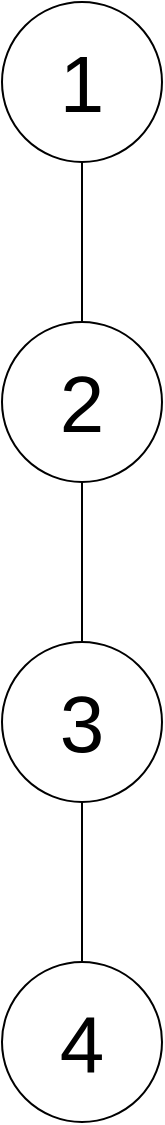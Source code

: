 <mxfile version="24.5.4" type="device" pages="4">
  <diagram name="Page-1" id="sa3JaRb4zAh7xSFOsgYo">
    <mxGraphModel dx="1176" dy="738" grid="1" gridSize="10" guides="1" tooltips="1" connect="1" arrows="1" fold="1" page="1" pageScale="1" pageWidth="850" pageHeight="1100" math="0" shadow="0">
      <root>
        <mxCell id="0" />
        <mxCell id="1" parent="0" />
        <mxCell id="HXvRRggS9acc66V-IcfA-1" value="1" style="ellipse;whiteSpace=wrap;html=1;aspect=fixed;fontSize=40;" vertex="1" parent="1">
          <mxGeometry x="40" y="40" width="80" height="80" as="geometry" />
        </mxCell>
        <mxCell id="HXvRRggS9acc66V-IcfA-2" value="2" style="ellipse;whiteSpace=wrap;html=1;aspect=fixed;fontSize=40;" vertex="1" parent="1">
          <mxGeometry x="40" y="200" width="80" height="80" as="geometry" />
        </mxCell>
        <mxCell id="HXvRRggS9acc66V-IcfA-3" value="3" style="ellipse;whiteSpace=wrap;html=1;aspect=fixed;fontSize=40;" vertex="1" parent="1">
          <mxGeometry x="40" y="360" width="80" height="80" as="geometry" />
        </mxCell>
        <mxCell id="HXvRRggS9acc66V-IcfA-4" value="4" style="ellipse;whiteSpace=wrap;html=1;aspect=fixed;fontSize=40;" vertex="1" parent="1">
          <mxGeometry x="40" y="520" width="80" height="80" as="geometry" />
        </mxCell>
        <mxCell id="HXvRRggS9acc66V-IcfA-9" value="" style="endArrow=none;html=1;rounded=0;" edge="1" parent="1" source="HXvRRggS9acc66V-IcfA-1" target="HXvRRggS9acc66V-IcfA-2">
          <mxGeometry width="50" height="50" relative="1" as="geometry">
            <mxPoint x="100" y="110" as="sourcePoint" />
            <mxPoint x="150" y="60" as="targetPoint" />
          </mxGeometry>
        </mxCell>
        <mxCell id="HXvRRggS9acc66V-IcfA-10" value="" style="endArrow=none;html=1;rounded=0;" edge="1" parent="1" source="HXvRRggS9acc66V-IcfA-2" target="HXvRRggS9acc66V-IcfA-3">
          <mxGeometry width="50" height="50" relative="1" as="geometry">
            <mxPoint x="100" y="370" as="sourcePoint" />
            <mxPoint x="150" y="320" as="targetPoint" />
          </mxGeometry>
        </mxCell>
        <mxCell id="HXvRRggS9acc66V-IcfA-11" value="" style="endArrow=none;html=1;rounded=0;" edge="1" parent="1" source="HXvRRggS9acc66V-IcfA-3" target="HXvRRggS9acc66V-IcfA-4">
          <mxGeometry width="50" height="50" relative="1" as="geometry">
            <mxPoint x="90" y="290" as="sourcePoint" />
            <mxPoint x="90" y="370" as="targetPoint" />
          </mxGeometry>
        </mxCell>
      </root>
    </mxGraphModel>
  </diagram>
  <diagram id="IMgUAWG3aXK0eMKmpE-n" name="Page-2">
    <mxGraphModel dx="2016" dy="1266" grid="1" gridSize="10" guides="1" tooltips="1" connect="1" arrows="1" fold="1" page="1" pageScale="1" pageWidth="850" pageHeight="1100" math="0" shadow="0">
      <root>
        <mxCell id="0" />
        <mxCell id="1" parent="0" />
        <mxCell id="MLjIj6maTVyB1e2y3DTa-1" value="1" style="ellipse;whiteSpace=wrap;html=1;aspect=fixed;fontSize=40;" vertex="1" parent="1">
          <mxGeometry x="40" y="40" width="80" height="80" as="geometry" />
        </mxCell>
        <mxCell id="KY0gkpV71I2yjKAK91oI-1" value="2" style="ellipse;whiteSpace=wrap;html=1;aspect=fixed;fontSize=40;" vertex="1" parent="1">
          <mxGeometry x="40" y="200" width="80" height="80" as="geometry" />
        </mxCell>
        <mxCell id="KY0gkpV71I2yjKAK91oI-2" value="3" style="ellipse;whiteSpace=wrap;html=1;aspect=fixed;fontSize=40;" vertex="1" parent="1">
          <mxGeometry x="40" y="360" width="80" height="80" as="geometry" />
        </mxCell>
        <mxCell id="KY0gkpV71I2yjKAK91oI-3" value="4" style="ellipse;whiteSpace=wrap;html=1;aspect=fixed;fontSize=40;" vertex="1" parent="1">
          <mxGeometry x="200" y="520" width="80" height="80" as="geometry" />
        </mxCell>
        <mxCell id="KY0gkpV71I2yjKAK91oI-4" value="5" style="ellipse;whiteSpace=wrap;html=1;aspect=fixed;fontSize=40;" vertex="1" parent="1">
          <mxGeometry x="200" y="680" width="80" height="80" as="geometry" />
        </mxCell>
        <mxCell id="KY0gkpV71I2yjKAK91oI-5" value="6" style="ellipse;whiteSpace=wrap;html=1;aspect=fixed;fontSize=40;" vertex="1" parent="1">
          <mxGeometry x="40" y="840" width="80" height="80" as="geometry" />
        </mxCell>
        <mxCell id="KY0gkpV71I2yjKAK91oI-6" value="7" style="ellipse;whiteSpace=wrap;html=1;aspect=fixed;fontSize=40;" vertex="1" parent="1">
          <mxGeometry x="40" y="1000" width="80" height="80" as="geometry" />
        </mxCell>
        <mxCell id="KY0gkpV71I2yjKAK91oI-7" value="8" style="ellipse;whiteSpace=wrap;html=1;aspect=fixed;fontSize=40;" vertex="1" parent="1">
          <mxGeometry x="40" y="1160" width="80" height="80" as="geometry" />
        </mxCell>
        <mxCell id="KY0gkpV71I2yjKAK91oI-8" value="" style="endArrow=none;html=1;rounded=0;" edge="1" parent="1" source="MLjIj6maTVyB1e2y3DTa-1" target="KY0gkpV71I2yjKAK91oI-1">
          <mxGeometry width="50" height="50" relative="1" as="geometry">
            <mxPoint x="450" y="620" as="sourcePoint" />
            <mxPoint x="500" y="570" as="targetPoint" />
          </mxGeometry>
        </mxCell>
        <mxCell id="KY0gkpV71I2yjKAK91oI-9" value="" style="endArrow=none;html=1;rounded=0;" edge="1" parent="1" source="KY0gkpV71I2yjKAK91oI-1" target="KY0gkpV71I2yjKAK91oI-2">
          <mxGeometry width="50" height="50" relative="1" as="geometry">
            <mxPoint x="450" y="620" as="sourcePoint" />
            <mxPoint x="500" y="570" as="targetPoint" />
          </mxGeometry>
        </mxCell>
        <mxCell id="KY0gkpV71I2yjKAK91oI-10" value="" style="endArrow=none;html=1;rounded=0;" edge="1" parent="1" source="KY0gkpV71I2yjKAK91oI-2" target="KY0gkpV71I2yjKAK91oI-5">
          <mxGeometry width="50" height="50" relative="1" as="geometry">
            <mxPoint x="450" y="620" as="sourcePoint" />
            <mxPoint x="500" y="570" as="targetPoint" />
          </mxGeometry>
        </mxCell>
        <mxCell id="KY0gkpV71I2yjKAK91oI-15" value="" style="endArrow=none;html=1;rounded=0;" edge="1" parent="1" source="KY0gkpV71I2yjKAK91oI-2" target="KY0gkpV71I2yjKAK91oI-3">
          <mxGeometry width="50" height="50" relative="1" as="geometry">
            <mxPoint x="450" y="620" as="sourcePoint" />
            <mxPoint x="500" y="570" as="targetPoint" />
          </mxGeometry>
        </mxCell>
        <mxCell id="KY0gkpV71I2yjKAK91oI-16" value="" style="endArrow=none;html=1;rounded=0;" edge="1" parent="1" source="KY0gkpV71I2yjKAK91oI-4" target="KY0gkpV71I2yjKAK91oI-3">
          <mxGeometry width="50" height="50" relative="1" as="geometry">
            <mxPoint x="450" y="620" as="sourcePoint" />
            <mxPoint x="500" y="570" as="targetPoint" />
          </mxGeometry>
        </mxCell>
        <mxCell id="KY0gkpV71I2yjKAK91oI-17" value="" style="endArrow=none;html=1;rounded=0;" edge="1" parent="1" source="KY0gkpV71I2yjKAK91oI-5" target="KY0gkpV71I2yjKAK91oI-4">
          <mxGeometry width="50" height="50" relative="1" as="geometry">
            <mxPoint x="450" y="620" as="sourcePoint" />
            <mxPoint x="500" y="570" as="targetPoint" />
          </mxGeometry>
        </mxCell>
        <mxCell id="KY0gkpV71I2yjKAK91oI-18" value="" style="endArrow=none;html=1;rounded=0;" edge="1" parent="1" source="KY0gkpV71I2yjKAK91oI-6" target="KY0gkpV71I2yjKAK91oI-5">
          <mxGeometry width="50" height="50" relative="1" as="geometry">
            <mxPoint x="450" y="780" as="sourcePoint" />
            <mxPoint x="500" y="730" as="targetPoint" />
          </mxGeometry>
        </mxCell>
        <mxCell id="KY0gkpV71I2yjKAK91oI-19" value="" style="endArrow=none;html=1;rounded=0;" edge="1" parent="1" source="KY0gkpV71I2yjKAK91oI-7" target="KY0gkpV71I2yjKAK91oI-6">
          <mxGeometry width="50" height="50" relative="1" as="geometry">
            <mxPoint x="450" y="780" as="sourcePoint" />
            <mxPoint x="500" y="730" as="targetPoint" />
          </mxGeometry>
        </mxCell>
      </root>
    </mxGraphModel>
  </diagram>
  <diagram id="yc3hmaEuZ1GHO9pwasU7" name="Page-3">
    <mxGraphModel dx="1411" dy="886" grid="1" gridSize="10" guides="1" tooltips="1" connect="1" arrows="1" fold="1" page="1" pageScale="1" pageWidth="850" pageHeight="1100" math="0" shadow="0">
      <root>
        <mxCell id="0" />
        <mxCell id="1" parent="0" />
        <mxCell id="I6FZUxH0gLIb9PCsAX3y-1" value="1" style="ellipse;whiteSpace=wrap;html=1;aspect=fixed;fontSize=40;" vertex="1" parent="1">
          <mxGeometry x="40" y="40" width="80" height="80" as="geometry" />
        </mxCell>
        <mxCell id="I6FZUxH0gLIb9PCsAX3y-2" value="2" style="ellipse;whiteSpace=wrap;html=1;aspect=fixed;fontSize=40;" vertex="1" parent="1">
          <mxGeometry x="40" y="200" width="80" height="80" as="geometry" />
        </mxCell>
        <mxCell id="I6FZUxH0gLIb9PCsAX3y-3" value="3" style="ellipse;whiteSpace=wrap;html=1;aspect=fixed;fontSize=40;" vertex="1" parent="1">
          <mxGeometry x="40" y="360" width="80" height="80" as="geometry" />
        </mxCell>
        <mxCell id="I6FZUxH0gLIb9PCsAX3y-4" value="" style="endArrow=none;html=1;rounded=0;" edge="1" parent="1" source="I6FZUxH0gLIb9PCsAX3y-1" target="I6FZUxH0gLIb9PCsAX3y-2">
          <mxGeometry width="50" height="50" relative="1" as="geometry">
            <mxPoint x="400" y="370" as="sourcePoint" />
            <mxPoint x="450" y="320" as="targetPoint" />
          </mxGeometry>
        </mxCell>
        <mxCell id="I6FZUxH0gLIb9PCsAX3y-5" value="" style="endArrow=none;html=1;rounded=0;" edge="1" parent="1" source="I6FZUxH0gLIb9PCsAX3y-2" target="I6FZUxH0gLIb9PCsAX3y-3">
          <mxGeometry width="50" height="50" relative="1" as="geometry">
            <mxPoint x="400" y="370" as="sourcePoint" />
            <mxPoint x="450" y="320" as="targetPoint" />
          </mxGeometry>
        </mxCell>
      </root>
    </mxGraphModel>
  </diagram>
  <diagram id="txnD_bcRTjglbHg60AXs" name="Page-4">
    <mxGraphModel dx="2261" dy="886" grid="1" gridSize="10" guides="1" tooltips="1" connect="1" arrows="1" fold="1" page="1" pageScale="1" pageWidth="850" pageHeight="1100" math="0" shadow="0">
      <root>
        <mxCell id="0" />
        <mxCell id="1" parent="0" />
        <mxCell id="TRLBBBkGy7uJ08zU4hUP-1" value="1" style="ellipse;whiteSpace=wrap;html=1;aspect=fixed;fontSize=40;" vertex="1" parent="1">
          <mxGeometry x="40" y="40" width="80" height="80" as="geometry" />
        </mxCell>
        <mxCell id="TRLBBBkGy7uJ08zU4hUP-2" value="3" style="ellipse;whiteSpace=wrap;html=1;aspect=fixed;fontSize=40;" vertex="1" parent="1">
          <mxGeometry x="200" y="200" width="80" height="80" as="geometry" />
        </mxCell>
        <mxCell id="TRLBBBkGy7uJ08zU4hUP-3" value="2" style="ellipse;whiteSpace=wrap;html=1;aspect=fixed;fontSize=40;" vertex="1" parent="1">
          <mxGeometry x="-120" y="200" width="80" height="80" as="geometry" />
        </mxCell>
        <mxCell id="TRLBBBkGy7uJ08zU4hUP-4" value="4" style="ellipse;whiteSpace=wrap;html=1;aspect=fixed;fontSize=40;" vertex="1" parent="1">
          <mxGeometry x="40" y="360" width="80" height="80" as="geometry" />
        </mxCell>
        <mxCell id="TRLBBBkGy7uJ08zU4hUP-5" value="5" style="ellipse;whiteSpace=wrap;html=1;aspect=fixed;fontSize=40;" vertex="1" parent="1">
          <mxGeometry x="40" y="520" width="80" height="80" as="geometry" />
        </mxCell>
        <mxCell id="TRLBBBkGy7uJ08zU4hUP-6" value="6" style="ellipse;whiteSpace=wrap;html=1;aspect=fixed;fontSize=40;" vertex="1" parent="1">
          <mxGeometry x="40" y="680" width="80" height="80" as="geometry" />
        </mxCell>
        <mxCell id="TRLBBBkGy7uJ08zU4hUP-7" value="7" style="ellipse;whiteSpace=wrap;html=1;aspect=fixed;fontSize=40;" vertex="1" parent="1">
          <mxGeometry x="40" y="840" width="80" height="80" as="geometry" />
        </mxCell>
        <mxCell id="SlpSUDQMisJ6MlJYs9GC-1" value="" style="endArrow=none;html=1;rounded=0;" edge="1" parent="1" source="TRLBBBkGy7uJ08zU4hUP-1" target="TRLBBBkGy7uJ08zU4hUP-3">
          <mxGeometry width="50" height="50" relative="1" as="geometry">
            <mxPoint x="400" y="480" as="sourcePoint" />
            <mxPoint x="450" y="430" as="targetPoint" />
          </mxGeometry>
        </mxCell>
        <mxCell id="SlpSUDQMisJ6MlJYs9GC-2" value="" style="endArrow=none;html=1;rounded=0;" edge="1" parent="1" source="TRLBBBkGy7uJ08zU4hUP-1" target="TRLBBBkGy7uJ08zU4hUP-2">
          <mxGeometry width="50" height="50" relative="1" as="geometry">
            <mxPoint x="400" y="480" as="sourcePoint" />
            <mxPoint x="450" y="430" as="targetPoint" />
          </mxGeometry>
        </mxCell>
        <mxCell id="SlpSUDQMisJ6MlJYs9GC-3" value="" style="endArrow=none;html=1;rounded=0;" edge="1" parent="1" source="TRLBBBkGy7uJ08zU4hUP-4" target="TRLBBBkGy7uJ08zU4hUP-2">
          <mxGeometry width="50" height="50" relative="1" as="geometry">
            <mxPoint x="400" y="480" as="sourcePoint" />
            <mxPoint x="450" y="430" as="targetPoint" />
          </mxGeometry>
        </mxCell>
        <mxCell id="SlpSUDQMisJ6MlJYs9GC-4" value="" style="endArrow=none;html=1;rounded=0;" edge="1" parent="1" source="TRLBBBkGy7uJ08zU4hUP-3" target="TRLBBBkGy7uJ08zU4hUP-4">
          <mxGeometry width="50" height="50" relative="1" as="geometry">
            <mxPoint x="400" y="480" as="sourcePoint" />
            <mxPoint x="450" y="430" as="targetPoint" />
          </mxGeometry>
        </mxCell>
        <mxCell id="SlpSUDQMisJ6MlJYs9GC-5" value="" style="endArrow=none;html=1;rounded=0;" edge="1" parent="1" source="TRLBBBkGy7uJ08zU4hUP-4" target="TRLBBBkGy7uJ08zU4hUP-5">
          <mxGeometry width="50" height="50" relative="1" as="geometry">
            <mxPoint x="400" y="480" as="sourcePoint" />
            <mxPoint x="450" y="430" as="targetPoint" />
          </mxGeometry>
        </mxCell>
        <mxCell id="SlpSUDQMisJ6MlJYs9GC-6" value="" style="endArrow=none;html=1;rounded=0;" edge="1" parent="1" source="TRLBBBkGy7uJ08zU4hUP-5" target="TRLBBBkGy7uJ08zU4hUP-6">
          <mxGeometry width="50" height="50" relative="1" as="geometry">
            <mxPoint x="400" y="480" as="sourcePoint" />
            <mxPoint x="450" y="430" as="targetPoint" />
          </mxGeometry>
        </mxCell>
        <mxCell id="SlpSUDQMisJ6MlJYs9GC-7" value="" style="endArrow=none;html=1;rounded=0;" edge="1" parent="1" source="TRLBBBkGy7uJ08zU4hUP-6" target="TRLBBBkGy7uJ08zU4hUP-7">
          <mxGeometry width="50" height="50" relative="1" as="geometry">
            <mxPoint x="400" y="700" as="sourcePoint" />
            <mxPoint x="450" y="650" as="targetPoint" />
          </mxGeometry>
        </mxCell>
      </root>
    </mxGraphModel>
  </diagram>
</mxfile>
